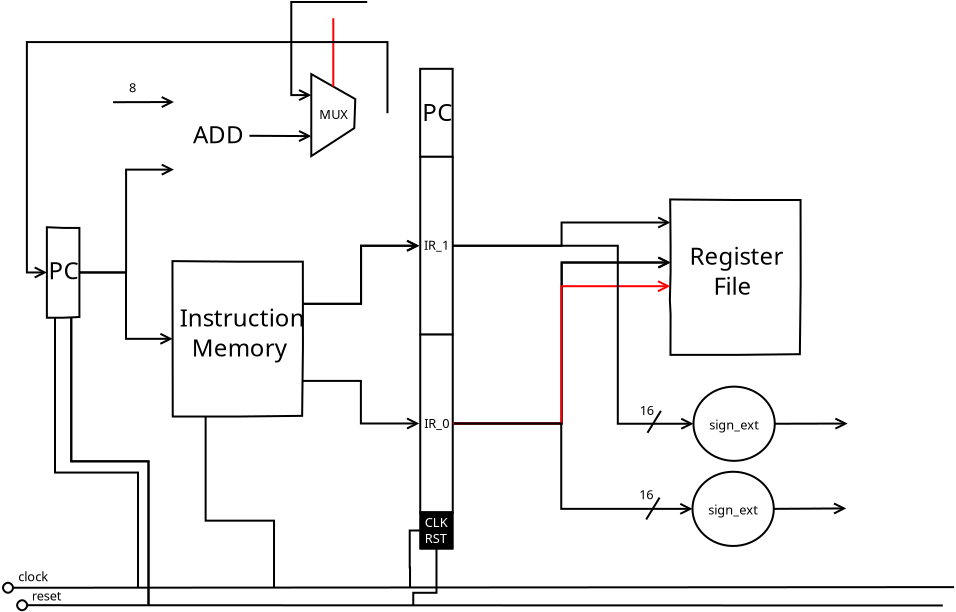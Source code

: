<?xml version="1.0" encoding="UTF-8"?>
<dia:diagram xmlns:dia="http://www.lysator.liu.se/~alla/dia/">
  <dia:layer name="Background" visible="true">
    <dia:object type="Standard - ZigZagLine" version="1" id="O0">
      <dia:attribute name="obj_pos">
        <dia:point val="4.216,9.476"/>
      </dia:attribute>
      <dia:attribute name="obj_bb">
        <dia:rectangle val="4.166,9.426;8.926,13.294"/>
      </dia:attribute>
      <dia:attribute name="orth_points">
        <dia:point val="4.216,9.476"/>
        <dia:point val="6.546,9.476"/>
        <dia:point val="6.546,12.794"/>
        <dia:point val="8.876,12.794"/>
      </dia:attribute>
      <dia:attribute name="orth_orient">
        <dia:enum val="0"/>
        <dia:enum val="1"/>
        <dia:enum val="0"/>
      </dia:attribute>
      <dia:attribute name="autorouting">
        <dia:boolean val="true"/>
      </dia:attribute>
      <dia:attribute name="end_arrow">
        <dia:enum val="1"/>
      </dia:attribute>
      <dia:attribute name="end_arrow_length">
        <dia:real val="0.5"/>
      </dia:attribute>
      <dia:attribute name="end_arrow_width">
        <dia:real val="0.5"/>
      </dia:attribute>
      <dia:connections>
        <dia:connection handle="0" to="O17" connection="5"/>
        <dia:connection handle="1" to="O34" connection="13"/>
      </dia:connections>
    </dia:object>
    <dia:object type="Standard - Line" version="0" id="O1">
      <dia:attribute name="obj_pos">
        <dia:point val="0.346,25.241"/>
      </dia:attribute>
      <dia:attribute name="obj_bb">
        <dia:rectangle val="0.296,24.741;48.0,25.741"/>
      </dia:attribute>
      <dia:attribute name="conn_endpoints">
        <dia:point val="0.346,25.241"/>
        <dia:point val="47.95,25.209"/>
      </dia:attribute>
      <dia:attribute name="numcp">
        <dia:int val="6"/>
      </dia:attribute>
      <dia:attribute name="start_arrow">
        <dia:enum val="9"/>
      </dia:attribute>
      <dia:attribute name="start_arrow_length">
        <dia:real val="0.5"/>
      </dia:attribute>
      <dia:attribute name="start_arrow_width">
        <dia:real val="0.5"/>
      </dia:attribute>
    </dia:object>
    <dia:object type="Standard - Line" version="0" id="O2">
      <dia:attribute name="obj_pos">
        <dia:point val="1.052,26.114"/>
      </dia:attribute>
      <dia:attribute name="obj_bb">
        <dia:rectangle val="1.002,25.614;47.435,26.614"/>
      </dia:attribute>
      <dia:attribute name="conn_endpoints">
        <dia:point val="1.052,26.114"/>
        <dia:point val="47.385,26.128"/>
      </dia:attribute>
      <dia:attribute name="numcp">
        <dia:int val="6"/>
      </dia:attribute>
      <dia:attribute name="start_arrow">
        <dia:enum val="9"/>
      </dia:attribute>
      <dia:attribute name="start_arrow_length">
        <dia:real val="0.5"/>
      </dia:attribute>
      <dia:attribute name="start_arrow_width">
        <dia:real val="0.5"/>
      </dia:attribute>
    </dia:object>
    <dia:object type="Standard - Text" version="1" id="O3">
      <dia:attribute name="obj_pos">
        <dia:point val="1.153,24.911"/>
      </dia:attribute>
      <dia:attribute name="obj_bb">
        <dia:rectangle val="1.153,24.369;2.65,25.309"/>
      </dia:attribute>
      <dia:attribute name="text">
        <dia:composite type="text">
          <dia:attribute name="string">
            <dia:string>#clock#</dia:string>
          </dia:attribute>
          <dia:attribute name="font">
            <dia:font family="sans" style="0" name="Helvetica"/>
          </dia:attribute>
          <dia:attribute name="height">
            <dia:real val="0.8"/>
          </dia:attribute>
          <dia:attribute name="pos">
            <dia:point val="1.153,24.911"/>
          </dia:attribute>
          <dia:attribute name="color">
            <dia:color val="#000000"/>
          </dia:attribute>
          <dia:attribute name="alignment">
            <dia:enum val="0"/>
          </dia:attribute>
        </dia:composite>
      </dia:attribute>
      <dia:attribute name="valign">
        <dia:enum val="3"/>
      </dia:attribute>
    </dia:object>
    <dia:object type="Standard - Text" version="1" id="O4">
      <dia:attribute name="obj_pos">
        <dia:point val="1.839,25.878"/>
      </dia:attribute>
      <dia:attribute name="obj_bb">
        <dia:rectangle val="1.839,25.336;3.311,26.276"/>
      </dia:attribute>
      <dia:attribute name="text">
        <dia:composite type="text">
          <dia:attribute name="string">
            <dia:string>#reset#</dia:string>
          </dia:attribute>
          <dia:attribute name="font">
            <dia:font family="sans" style="0" name="Helvetica"/>
          </dia:attribute>
          <dia:attribute name="height">
            <dia:real val="0.8"/>
          </dia:attribute>
          <dia:attribute name="pos">
            <dia:point val="1.839,25.878"/>
          </dia:attribute>
          <dia:attribute name="color">
            <dia:color val="#000000"/>
          </dia:attribute>
          <dia:attribute name="alignment">
            <dia:enum val="0"/>
          </dia:attribute>
        </dia:composite>
      </dia:attribute>
      <dia:attribute name="valign">
        <dia:enum val="3"/>
      </dia:attribute>
    </dia:object>
    <dia:object type="Standard - ZigZagLine" version="1" id="O5">
      <dia:attribute name="obj_pos">
        <dia:point val="2.996,11.739"/>
      </dia:attribute>
      <dia:attribute name="obj_bb">
        <dia:rectangle val="2.946,11.689;7.197,25.286"/>
      </dia:attribute>
      <dia:attribute name="orth_points">
        <dia:point val="2.996,11.739"/>
        <dia:point val="2.996,19.481"/>
        <dia:point val="7.147,19.481"/>
        <dia:point val="7.147,25.236"/>
      </dia:attribute>
      <dia:attribute name="orth_orient">
        <dia:enum val="1"/>
        <dia:enum val="0"/>
        <dia:enum val="1"/>
      </dia:attribute>
      <dia:attribute name="autorouting">
        <dia:boolean val="false"/>
      </dia:attribute>
      <dia:connections>
        <dia:connection handle="0" to="O17" connection="9"/>
        <dia:connection handle="1" to="O1" connection="0"/>
      </dia:connections>
    </dia:object>
    <dia:object type="Standard - ZigZagLine" version="1" id="O6">
      <dia:attribute name="obj_pos">
        <dia:point val="10.527,16.68"/>
      </dia:attribute>
      <dia:attribute name="obj_bb">
        <dia:rectangle val="10.477,16.63;13.998,25.282"/>
      </dia:attribute>
      <dia:attribute name="orth_points">
        <dia:point val="10.527,16.68"/>
        <dia:point val="10.527,21.886"/>
        <dia:point val="13.947,21.886"/>
        <dia:point val="13.947,25.232"/>
      </dia:attribute>
      <dia:attribute name="orth_orient">
        <dia:enum val="1"/>
        <dia:enum val="0"/>
        <dia:enum val="1"/>
      </dia:attribute>
      <dia:attribute name="autorouting">
        <dia:boolean val="false"/>
      </dia:attribute>
      <dia:connections>
        <dia:connection handle="0" to="O34" connection="11"/>
        <dia:connection handle="1" to="O1" connection="1"/>
      </dia:connections>
    </dia:object>
    <dia:object type="loris - alu" version="0" id="O7">
      <dia:attribute name="obj_pos">
        <dia:point val="8.89,-0.313"/>
      </dia:attribute>
      <dia:attribute name="obj_bb">
        <dia:rectangle val="8.887,-0.317;12.752,5.587"/>
      </dia:attribute>
      <dia:attribute name="elem_corner">
        <dia:point val="8.89,-0.313"/>
      </dia:attribute>
      <dia:attribute name="elem_width">
        <dia:real val="3.86"/>
      </dia:attribute>
      <dia:attribute name="elem_height">
        <dia:real val="5.895"/>
      </dia:attribute>
      <dia:attribute name="line_width">
        <dia:real val="0.1"/>
      </dia:attribute>
      <dia:attribute name="line_colour">
        <dia:color val="#000000"/>
      </dia:attribute>
      <dia:attribute name="fill_colour">
        <dia:color val="#ffffff"/>
      </dia:attribute>
      <dia:attribute name="show_background">
        <dia:boolean val="true"/>
      </dia:attribute>
      <dia:attribute name="line_style">
        <dia:enum val="0"/>
        <dia:real val="1"/>
      </dia:attribute>
      <dia:attribute name="flip_horizontal">
        <dia:boolean val="false"/>
      </dia:attribute>
      <dia:attribute name="flip_vertical">
        <dia:boolean val="false"/>
      </dia:attribute>
    </dia:object>
    <dia:object type="Standard - ZigZagLine" version="1" id="O8">
      <dia:attribute name="obj_pos">
        <dia:point val="4.216,9.476"/>
      </dia:attribute>
      <dia:attribute name="obj_bb">
        <dia:rectangle val="4.166,3.834;8.993,9.526"/>
      </dia:attribute>
      <dia:attribute name="orth_points">
        <dia:point val="4.216,9.476"/>
        <dia:point val="6.55,9.476"/>
        <dia:point val="6.55,4.334"/>
        <dia:point val="8.943,4.334"/>
      </dia:attribute>
      <dia:attribute name="orth_orient">
        <dia:enum val="0"/>
        <dia:enum val="1"/>
        <dia:enum val="0"/>
      </dia:attribute>
      <dia:attribute name="autorouting">
        <dia:boolean val="false"/>
      </dia:attribute>
      <dia:attribute name="end_arrow">
        <dia:enum val="1"/>
      </dia:attribute>
      <dia:attribute name="end_arrow_length">
        <dia:real val="0.5"/>
      </dia:attribute>
      <dia:attribute name="end_arrow_width">
        <dia:real val="0.5"/>
      </dia:attribute>
      <dia:connections>
        <dia:connection handle="0" to="O17" connection="5"/>
        <dia:connection handle="1" to="O7" connection="8"/>
      </dia:connections>
    </dia:object>
    <dia:object type="Standard - Line" version="0" id="O9">
      <dia:attribute name="obj_pos">
        <dia:point val="5.9,0.963"/>
      </dia:attribute>
      <dia:attribute name="obj_bb">
        <dia:rectangle val="5.85,0.455;8.994,1.455"/>
      </dia:attribute>
      <dia:attribute name="conn_endpoints">
        <dia:point val="5.9,0.963"/>
        <dia:point val="8.943,0.955"/>
      </dia:attribute>
      <dia:attribute name="numcp">
        <dia:int val="1"/>
      </dia:attribute>
      <dia:attribute name="end_arrow">
        <dia:enum val="1"/>
      </dia:attribute>
      <dia:attribute name="end_arrow_length">
        <dia:real val="0.5"/>
      </dia:attribute>
      <dia:attribute name="end_arrow_width">
        <dia:real val="0.5"/>
      </dia:attribute>
      <dia:connections>
        <dia:connection handle="1" to="O7" connection="5"/>
      </dia:connections>
    </dia:object>
    <dia:object type="Standard - Text" version="1" id="O10">
      <dia:attribute name="obj_pos">
        <dia:point val="6.7,0.463"/>
      </dia:attribute>
      <dia:attribute name="obj_bb">
        <dia:rectangle val="6.7,-0.08;7.07,0.86"/>
      </dia:attribute>
      <dia:attribute name="text">
        <dia:composite type="text">
          <dia:attribute name="string">
            <dia:string>#8#</dia:string>
          </dia:attribute>
          <dia:attribute name="font">
            <dia:font family="sans" style="0" name="Helvetica"/>
          </dia:attribute>
          <dia:attribute name="height">
            <dia:real val="0.8"/>
          </dia:attribute>
          <dia:attribute name="pos">
            <dia:point val="6.7,0.463"/>
          </dia:attribute>
          <dia:attribute name="color">
            <dia:color val="#000000"/>
          </dia:attribute>
          <dia:attribute name="alignment">
            <dia:enum val="0"/>
          </dia:attribute>
        </dia:composite>
      </dia:attribute>
      <dia:attribute name="valign">
        <dia:enum val="3"/>
      </dia:attribute>
    </dia:object>
    <dia:object type="Standard - Text" version="1" id="O11">
      <dia:attribute name="obj_pos">
        <dia:point val="9.9,3.013"/>
      </dia:attribute>
      <dia:attribute name="obj_bb">
        <dia:rectangle val="9.9,1.995;12.335,3.755"/>
      </dia:attribute>
      <dia:attribute name="text">
        <dia:composite type="text">
          <dia:attribute name="string">
            <dia:string>#ADD#</dia:string>
          </dia:attribute>
          <dia:attribute name="font">
            <dia:font family="sans" style="0" name="Helvetica"/>
          </dia:attribute>
          <dia:attribute name="height">
            <dia:real val="1.5"/>
          </dia:attribute>
          <dia:attribute name="pos">
            <dia:point val="9.9,3.013"/>
          </dia:attribute>
          <dia:attribute name="color">
            <dia:color val="#000000"/>
          </dia:attribute>
          <dia:attribute name="alignment">
            <dia:enum val="0"/>
          </dia:attribute>
        </dia:composite>
      </dia:attribute>
      <dia:attribute name="valign">
        <dia:enum val="3"/>
      </dia:attribute>
    </dia:object>
    <dia:group>
      <dia:object type="Standard - Polygon" version="0" id="O12">
        <dia:attribute name="obj_pos">
          <dia:point val="15.81,-0.442"/>
        </dia:attribute>
        <dia:attribute name="obj_bb">
          <dia:rectangle val="15.76,-0.528;18.061,3.75"/>
        </dia:attribute>
        <dia:attribute name="poly_points">
          <dia:point val="15.81,-0.442"/>
          <dia:point val="18.01,0.808"/>
          <dia:point val="17.96,2.258"/>
          <dia:point val="15.81,3.658"/>
          <dia:point val="15.81,1.658"/>
        </dia:attribute>
        <dia:attribute name="show_background">
          <dia:boolean val="true"/>
        </dia:attribute>
      </dia:object>
      <dia:object type="Standard - Text" version="1" id="O13">
        <dia:attribute name="obj_pos">
          <dia:point val="16.21,1.808"/>
        </dia:attribute>
        <dia:attribute name="obj_bb">
          <dia:rectangle val="16.21,1.266;17.538,2.206"/>
        </dia:attribute>
        <dia:attribute name="text">
          <dia:composite type="text">
            <dia:attribute name="string">
              <dia:string>#MUX#</dia:string>
            </dia:attribute>
            <dia:attribute name="font">
              <dia:font family="sans" style="0" name="Helvetica"/>
            </dia:attribute>
            <dia:attribute name="height">
              <dia:real val="0.8"/>
            </dia:attribute>
            <dia:attribute name="pos">
              <dia:point val="16.21,1.808"/>
            </dia:attribute>
            <dia:attribute name="color">
              <dia:color val="#000000"/>
            </dia:attribute>
            <dia:attribute name="alignment">
              <dia:enum val="0"/>
            </dia:attribute>
          </dia:composite>
        </dia:attribute>
        <dia:attribute name="valign">
          <dia:enum val="3"/>
        </dia:attribute>
      </dia:object>
    </dia:group>
    <dia:object type="Standard - Line" version="0" id="O14">
      <dia:attribute name="obj_pos">
        <dia:point val="12.717,2.642"/>
      </dia:attribute>
      <dia:attribute name="obj_bb">
        <dia:rectangle val="12.667,2.158;15.863,3.159"/>
      </dia:attribute>
      <dia:attribute name="conn_endpoints">
        <dia:point val="12.717,2.642"/>
        <dia:point val="15.81,2.658"/>
      </dia:attribute>
      <dia:attribute name="numcp">
        <dia:int val="1"/>
      </dia:attribute>
      <dia:attribute name="end_arrow">
        <dia:enum val="1"/>
      </dia:attribute>
      <dia:attribute name="end_arrow_length">
        <dia:real val="0.5"/>
      </dia:attribute>
      <dia:attribute name="end_arrow_width">
        <dia:real val="0.5"/>
      </dia:attribute>
      <dia:connections>
        <dia:connection handle="0" to="O7" connection="2"/>
        <dia:connection handle="1" to="O12" connection="7"/>
      </dia:connections>
    </dia:object>
    <dia:object type="Standard - ZigZagLine" version="1" id="O15">
      <dia:attribute name="obj_pos">
        <dia:point val="18.606,-4.047"/>
      </dia:attribute>
      <dia:attribute name="obj_bb">
        <dia:rectangle val="14.76,-4.097;18.656,1.108"/>
      </dia:attribute>
      <dia:attribute name="orth_points">
        <dia:point val="18.606,-4.047"/>
        <dia:point val="14.81,-4.047"/>
        <dia:point val="14.81,0.608"/>
        <dia:point val="15.81,0.608"/>
      </dia:attribute>
      <dia:attribute name="orth_orient">
        <dia:enum val="0"/>
        <dia:enum val="1"/>
        <dia:enum val="0"/>
      </dia:attribute>
      <dia:attribute name="autorouting">
        <dia:boolean val="true"/>
      </dia:attribute>
      <dia:attribute name="end_arrow">
        <dia:enum val="1"/>
      </dia:attribute>
      <dia:attribute name="end_arrow_length">
        <dia:real val="0.5"/>
      </dia:attribute>
      <dia:attribute name="end_arrow_width">
        <dia:real val="0.5"/>
      </dia:attribute>
      <dia:connections>
        <dia:connection handle="1" to="O12" connection="9"/>
      </dia:connections>
    </dia:object>
    <dia:object type="Standard - ZigZagLine" version="1" id="O16">
      <dia:attribute name="obj_pos">
        <dia:point val="16.91,0.183"/>
      </dia:attribute>
      <dia:attribute name="obj_bb">
        <dia:rectangle val="16.86,-3.286;16.961,0.233"/>
      </dia:attribute>
      <dia:attribute name="orth_points">
        <dia:point val="16.91,0.183"/>
        <dia:point val="16.91,-1.433"/>
        <dia:point val="16.911,-1.433"/>
        <dia:point val="16.911,-3.236"/>
      </dia:attribute>
      <dia:attribute name="orth_orient">
        <dia:enum val="1"/>
        <dia:enum val="0"/>
        <dia:enum val="1"/>
      </dia:attribute>
      <dia:attribute name="autorouting">
        <dia:boolean val="false"/>
      </dia:attribute>
      <dia:attribute name="line_color">
        <dia:color val="#ff0000"/>
      </dia:attribute>
      <dia:connections>
        <dia:connection handle="0" to="O12" connection="1"/>
      </dia:connections>
    </dia:object>
    <dia:group>
      <dia:object type="Standard - Polygon" version="0" id="O17">
        <dia:attribute name="obj_pos">
          <dia:point val="2.59,7.214"/>
        </dia:attribute>
        <dia:attribute name="obj_bb">
          <dia:rectangle val="2.54,7.161;4.266,11.789"/>
        </dia:attribute>
        <dia:attribute name="poly_points">
          <dia:point val="2.59,7.214"/>
          <dia:point val="3.438,7.249"/>
          <dia:point val="4.216,7.249"/>
          <dia:point val="4.216,11.704"/>
          <dia:point val="3.403,11.739"/>
          <dia:point val="2.59,11.739"/>
        </dia:attribute>
        <dia:attribute name="show_background">
          <dia:boolean val="true"/>
        </dia:attribute>
      </dia:object>
      <dia:object type="Standard - Text" version="1" id="O18">
        <dia:attribute name="obj_pos">
          <dia:point val="2.667,9.811"/>
        </dia:attribute>
        <dia:attribute name="obj_bb">
          <dia:rectangle val="2.667,8.794;4.092,10.554"/>
        </dia:attribute>
        <dia:attribute name="text">
          <dia:composite type="text">
            <dia:attribute name="string">
              <dia:string>#PC#</dia:string>
            </dia:attribute>
            <dia:attribute name="font">
              <dia:font family="sans" style="0" name="Helvetica"/>
            </dia:attribute>
            <dia:attribute name="height">
              <dia:real val="1.5"/>
            </dia:attribute>
            <dia:attribute name="pos">
              <dia:point val="2.667,9.811"/>
            </dia:attribute>
            <dia:attribute name="color">
              <dia:color val="#000000"/>
            </dia:attribute>
            <dia:attribute name="alignment">
              <dia:enum val="0"/>
            </dia:attribute>
          </dia:composite>
        </dia:attribute>
        <dia:attribute name="valign">
          <dia:enum val="3"/>
        </dia:attribute>
      </dia:object>
    </dia:group>
    <dia:object type="Standard - ZigZagLine" version="1" id="O19">
      <dia:attribute name="obj_pos">
        <dia:point val="3.809,11.721"/>
      </dia:attribute>
      <dia:attribute name="obj_bb">
        <dia:rectangle val="3.759,11.671;7.721,26.166"/>
      </dia:attribute>
      <dia:attribute name="orth_points">
        <dia:point val="3.809,11.721"/>
        <dia:point val="3.809,18.919"/>
        <dia:point val="7.671,18.919"/>
        <dia:point val="7.671,26.116"/>
      </dia:attribute>
      <dia:attribute name="orth_orient">
        <dia:enum val="1"/>
        <dia:enum val="0"/>
        <dia:enum val="1"/>
      </dia:attribute>
      <dia:attribute name="autorouting">
        <dia:boolean val="true"/>
      </dia:attribute>
      <dia:connections>
        <dia:connection handle="0" to="O17" connection="7"/>
        <dia:connection handle="1" to="O2" connection="0"/>
      </dia:connections>
    </dia:object>
    <dia:object type="Standard - ZigZagLine" version="1" id="O20">
      <dia:attribute name="obj_pos">
        <dia:point val="14.29,26.118"/>
      </dia:attribute>
      <dia:attribute name="obj_bb">
        <dia:rectangle val="12.121,16.63;14.34,26.168"/>
      </dia:attribute>
      <dia:attribute name="orth_points">
        <dia:point val="14.29,26.118"/>
        <dia:point val="14.29,21.399"/>
        <dia:point val="12.171,21.399"/>
        <dia:point val="12.171,16.68"/>
      </dia:attribute>
      <dia:attribute name="orth_orient">
        <dia:enum val="1"/>
        <dia:enum val="0"/>
        <dia:enum val="1"/>
      </dia:attribute>
      <dia:attribute name="autorouting">
        <dia:boolean val="true"/>
      </dia:attribute>
      <dia:connections>
        <dia:connection handle="0" to="O2" connection="1"/>
        <dia:connection handle="1" to="O34" connection="10"/>
      </dia:connections>
    </dia:object>
    <dia:object type="Standard - Text" version="1" id="O21">
      <dia:attribute name="obj_pos">
        <dia:point val="22.065,1.494"/>
      </dia:attribute>
      <dia:attribute name="obj_bb">
        <dia:rectangle val="22.065,1.094;22.065,2.294"/>
      </dia:attribute>
      <dia:attribute name="text">
        <dia:composite type="text">
          <dia:attribute name="string">
            <dia:string>##</dia:string>
          </dia:attribute>
          <dia:attribute name="font">
            <dia:font family="sans" style="0" name="Helvetica"/>
          </dia:attribute>
          <dia:attribute name="height">
            <dia:real val="0.8"/>
          </dia:attribute>
          <dia:attribute name="pos">
            <dia:point val="22.065,1.494"/>
          </dia:attribute>
          <dia:attribute name="color">
            <dia:color val="#000000"/>
          </dia:attribute>
          <dia:attribute name="alignment">
            <dia:enum val="0"/>
          </dia:attribute>
        </dia:composite>
      </dia:attribute>
      <dia:attribute name="valign">
        <dia:enum val="3"/>
      </dia:attribute>
      <dia:connections>
        <dia:connection handle="0" to="O23" connection="8"/>
      </dia:connections>
    </dia:object>
    <dia:object type="Standard - Line" version="0" id="O22">
      <dia:attribute name="obj_pos">
        <dia:point val="17.985,1.533"/>
      </dia:attribute>
      <dia:attribute name="obj_bb">
        <dia:rectangle val="17.935,0.993;21.309,1.995"/>
      </dia:attribute>
      <dia:attribute name="conn_endpoints">
        <dia:point val="17.985,1.533"/>
        <dia:point val="21.253,1.494"/>
      </dia:attribute>
      <dia:attribute name="numcp">
        <dia:int val="1"/>
      </dia:attribute>
      <dia:attribute name="end_arrow">
        <dia:enum val="1"/>
      </dia:attribute>
      <dia:attribute name="end_arrow_length">
        <dia:real val="0.5"/>
      </dia:attribute>
      <dia:attribute name="end_arrow_width">
        <dia:real val="0.5"/>
      </dia:attribute>
      <dia:connections>
        <dia:connection handle="0" to="O12" connection="3"/>
        <dia:connection handle="1" to="O23" connection="3"/>
      </dia:connections>
    </dia:object>
    <dia:group>
      <dia:object type="Standard - Box" version="0" id="O23">
        <dia:attribute name="obj_pos">
          <dia:point val="21.253,-0.706"/>
        </dia:attribute>
        <dia:attribute name="obj_bb">
          <dia:rectangle val="21.203,-0.756;22.928,3.744"/>
        </dia:attribute>
        <dia:attribute name="elem_corner">
          <dia:point val="21.253,-0.706"/>
        </dia:attribute>
        <dia:attribute name="elem_width">
          <dia:real val="1.625"/>
        </dia:attribute>
        <dia:attribute name="elem_height">
          <dia:real val="4.4"/>
        </dia:attribute>
        <dia:attribute name="show_background">
          <dia:boolean val="true"/>
        </dia:attribute>
      </dia:object>
      <dia:object type="Standard - Text" version="1" id="O24">
        <dia:attribute name="obj_pos">
          <dia:point val="21.358,1.904"/>
        </dia:attribute>
        <dia:attribute name="obj_bb">
          <dia:rectangle val="21.358,0.887;22.783,2.647"/>
        </dia:attribute>
        <dia:attribute name="text">
          <dia:composite type="text">
            <dia:attribute name="string">
              <dia:string>#PC#</dia:string>
            </dia:attribute>
            <dia:attribute name="font">
              <dia:font family="sans" style="0" name="Helvetica"/>
            </dia:attribute>
            <dia:attribute name="height">
              <dia:real val="1.5"/>
            </dia:attribute>
            <dia:attribute name="pos">
              <dia:point val="21.358,1.904"/>
            </dia:attribute>
            <dia:attribute name="color">
              <dia:color val="#000000"/>
            </dia:attribute>
            <dia:attribute name="alignment">
              <dia:enum val="0"/>
            </dia:attribute>
          </dia:composite>
        </dia:attribute>
        <dia:attribute name="valign">
          <dia:enum val="3"/>
        </dia:attribute>
      </dia:object>
    </dia:group>
    <dia:object type="Standard - Text" version="1" id="O25">
      <dia:attribute name="obj_pos">
        <dia:point val="21.363,6.303"/>
      </dia:attribute>
      <dia:attribute name="obj_bb">
        <dia:rectangle val="21.363,5.553;21.363,7.803"/>
      </dia:attribute>
      <dia:attribute name="text">
        <dia:composite type="text">
          <dia:attribute name="string">
            <dia:string>##</dia:string>
          </dia:attribute>
          <dia:attribute name="font">
            <dia:font family="sans" style="0" name="Helvetica"/>
          </dia:attribute>
          <dia:attribute name="height">
            <dia:real val="1.5"/>
          </dia:attribute>
          <dia:attribute name="pos">
            <dia:point val="21.363,6.303"/>
          </dia:attribute>
          <dia:attribute name="color">
            <dia:color val="#000000"/>
          </dia:attribute>
          <dia:attribute name="alignment">
            <dia:enum val="0"/>
          </dia:attribute>
        </dia:composite>
      </dia:attribute>
      <dia:attribute name="valign">
        <dia:enum val="3"/>
      </dia:attribute>
    </dia:object>
    <dia:object type="Standard - Box" version="0" id="O26">
      <dia:attribute name="obj_pos">
        <dia:point val="21.258,3.693"/>
      </dia:attribute>
      <dia:attribute name="obj_bb">
        <dia:rectangle val="21.208,3.643;22.933,12.638"/>
      </dia:attribute>
      <dia:attribute name="elem_corner">
        <dia:point val="21.258,3.693"/>
      </dia:attribute>
      <dia:attribute name="elem_width">
        <dia:real val="1.625"/>
      </dia:attribute>
      <dia:attribute name="elem_height">
        <dia:real val="8.895"/>
      </dia:attribute>
      <dia:attribute name="show_background">
        <dia:boolean val="true"/>
      </dia:attribute>
      <dia:attribute name="corner_radius">
        <dia:real val="1.175e-38"/>
      </dia:attribute>
    </dia:object>
    <dia:object type="Standard - Text" version="1" id="O27">
      <dia:attribute name="obj_pos">
        <dia:point val="21.445,8.34"/>
      </dia:attribute>
      <dia:attribute name="obj_bb">
        <dia:rectangle val="21.445,7.781;22.702,8.772"/>
      </dia:attribute>
      <dia:attribute name="text">
        <dia:composite type="text">
          <dia:attribute name="string">
            <dia:string>#IR_1#</dia:string>
          </dia:attribute>
          <dia:attribute name="font">
            <dia:font family="sans" style="0" name="Helvetica"/>
          </dia:attribute>
          <dia:attribute name="height">
            <dia:real val="0.8"/>
          </dia:attribute>
          <dia:attribute name="pos">
            <dia:point val="21.445,8.34"/>
          </dia:attribute>
          <dia:attribute name="color">
            <dia:color val="#000000"/>
          </dia:attribute>
          <dia:attribute name="alignment">
            <dia:enum val="0"/>
          </dia:attribute>
        </dia:composite>
      </dia:attribute>
      <dia:attribute name="valign">
        <dia:enum val="3"/>
      </dia:attribute>
    </dia:object>
    <dia:object type="Standard - Box" version="0" id="O28">
      <dia:attribute name="obj_pos">
        <dia:point val="21.258,12.58"/>
      </dia:attribute>
      <dia:attribute name="obj_bb">
        <dia:rectangle val="21.208,12.53;22.933,21.525"/>
      </dia:attribute>
      <dia:attribute name="elem_corner">
        <dia:point val="21.258,12.58"/>
      </dia:attribute>
      <dia:attribute name="elem_width">
        <dia:real val="1.625"/>
      </dia:attribute>
      <dia:attribute name="elem_height">
        <dia:real val="8.895"/>
      </dia:attribute>
      <dia:attribute name="show_background">
        <dia:boolean val="true"/>
      </dia:attribute>
    </dia:object>
    <dia:object type="Standard - Text" version="1" id="O29">
      <dia:attribute name="obj_pos">
        <dia:point val="21.458,17.248"/>
      </dia:attribute>
      <dia:attribute name="obj_bb">
        <dia:rectangle val="21.458,16.688;22.715,17.679"/>
      </dia:attribute>
      <dia:attribute name="text">
        <dia:composite type="text">
          <dia:attribute name="string">
            <dia:string>#IR_0#</dia:string>
          </dia:attribute>
          <dia:attribute name="font">
            <dia:font family="sans" style="0" name="Helvetica"/>
          </dia:attribute>
          <dia:attribute name="height">
            <dia:real val="0.8"/>
          </dia:attribute>
          <dia:attribute name="pos">
            <dia:point val="21.458,17.248"/>
          </dia:attribute>
          <dia:attribute name="color">
            <dia:color val="#000000"/>
          </dia:attribute>
          <dia:attribute name="alignment">
            <dia:enum val="0"/>
          </dia:attribute>
        </dia:composite>
      </dia:attribute>
      <dia:attribute name="valign">
        <dia:enum val="3"/>
      </dia:attribute>
    </dia:object>
    <dia:object type="Standard - Box" version="0" id="O30">
      <dia:attribute name="obj_pos">
        <dia:point val="21.257,21.467"/>
      </dia:attribute>
      <dia:attribute name="obj_bb">
        <dia:rectangle val="21.207,21.417;22.932,23.34"/>
      </dia:attribute>
      <dia:attribute name="elem_corner">
        <dia:point val="21.257,21.467"/>
      </dia:attribute>
      <dia:attribute name="elem_width">
        <dia:real val="1.625"/>
      </dia:attribute>
      <dia:attribute name="elem_height">
        <dia:real val="1.824"/>
      </dia:attribute>
      <dia:attribute name="inner_color">
        <dia:color val="#000000"/>
      </dia:attribute>
      <dia:attribute name="show_background">
        <dia:boolean val="true"/>
      </dia:attribute>
      <dia:attribute name="corner_radius">
        <dia:real val="1.175e-38"/>
      </dia:attribute>
    </dia:object>
    <dia:object type="Standard - Text" version="1" id="O31">
      <dia:attribute name="obj_pos">
        <dia:point val="21.482,22.209"/>
      </dia:attribute>
      <dia:attribute name="obj_bb">
        <dia:rectangle val="21.482,21.667;22.612,23.407"/>
      </dia:attribute>
      <dia:attribute name="text">
        <dia:composite type="text">
          <dia:attribute name="string">
            <dia:string>#CLK
RST#</dia:string>
          </dia:attribute>
          <dia:attribute name="font">
            <dia:font family="sans" style="0" name="Helvetica"/>
          </dia:attribute>
          <dia:attribute name="height">
            <dia:real val="0.8"/>
          </dia:attribute>
          <dia:attribute name="pos">
            <dia:point val="21.482,22.209"/>
          </dia:attribute>
          <dia:attribute name="color">
            <dia:color val="#ffffff"/>
          </dia:attribute>
          <dia:attribute name="alignment">
            <dia:enum val="0"/>
          </dia:attribute>
        </dia:composite>
      </dia:attribute>
      <dia:attribute name="valign">
        <dia:enum val="3"/>
      </dia:attribute>
    </dia:object>
    <dia:object type="Standard - ZigZagLine" version="1" id="O32">
      <dia:attribute name="obj_pos">
        <dia:point val="20.748,25.227"/>
      </dia:attribute>
      <dia:attribute name="obj_bb">
        <dia:rectangle val="20.681,22.328;21.307,25.277"/>
      </dia:attribute>
      <dia:attribute name="orth_points">
        <dia:point val="20.748,25.227"/>
        <dia:point val="20.748,24.227"/>
        <dia:point val="20.732,24.227"/>
        <dia:point val="20.732,22.378"/>
        <dia:point val="21.257,22.378"/>
      </dia:attribute>
      <dia:attribute name="orth_orient">
        <dia:enum val="1"/>
        <dia:enum val="0"/>
        <dia:enum val="1"/>
        <dia:enum val="0"/>
      </dia:attribute>
      <dia:attribute name="autorouting">
        <dia:boolean val="false"/>
      </dia:attribute>
      <dia:connections>
        <dia:connection handle="0" to="O1" connection="2"/>
        <dia:connection handle="1" to="O30" connection="3"/>
      </dia:connections>
    </dia:object>
    <dia:object type="Standard - ZigZagLine" version="1" id="O33">
      <dia:attribute name="obj_pos">
        <dia:point val="20.909,26.12"/>
      </dia:attribute>
      <dia:attribute name="obj_bb">
        <dia:rectangle val="20.859,23.24;22.12,26.17"/>
      </dia:attribute>
      <dia:attribute name="orth_points">
        <dia:point val="20.909,26.12"/>
        <dia:point val="20.909,25.492"/>
        <dia:point val="22.07,25.492"/>
        <dia:point val="22.07,23.29"/>
      </dia:attribute>
      <dia:attribute name="orth_orient">
        <dia:enum val="1"/>
        <dia:enum val="0"/>
        <dia:enum val="1"/>
      </dia:attribute>
      <dia:attribute name="autorouting">
        <dia:boolean val="false"/>
      </dia:attribute>
      <dia:connections>
        <dia:connection handle="0" to="O2" connection="2"/>
        <dia:connection handle="1" to="O30" connection="6"/>
      </dia:connections>
    </dia:object>
    <dia:group>
      <dia:object type="Standard - Polygon" version="0" id="O34">
        <dia:attribute name="obj_pos">
          <dia:point val="8.869,8.908"/>
        </dia:attribute>
        <dia:attribute name="obj_bb">
          <dia:rectangle val="8.819,8.857;15.443,16.73"/>
        </dia:attribute>
        <dia:attribute name="poly_points">
          <dia:point val="8.869,8.908"/>
          <dia:point val="12.171,8.937"/>
          <dia:point val="15.388,8.937"/>
          <dia:point val="15.393,13.151"/>
          <dia:point val="15.353,16.645"/>
          <dia:point val="12.171,16.68"/>
          <dia:point val="8.883,16.68"/>
        </dia:attribute>
        <dia:attribute name="show_background">
          <dia:boolean val="true"/>
        </dia:attribute>
      </dia:object>
      <dia:object type="Standard - Text" version="1" id="O35">
        <dia:attribute name="obj_pos">
          <dia:point val="9.23,12.178"/>
        </dia:attribute>
        <dia:attribute name="obj_bb">
          <dia:rectangle val="9.23,11.16;15.095,14.42"/>
        </dia:attribute>
        <dia:attribute name="text">
          <dia:composite type="text">
            <dia:attribute name="string">
              <dia:string>#Instruction
  Memory#</dia:string>
            </dia:attribute>
            <dia:attribute name="font">
              <dia:font family="sans" style="0" name="Helvetica"/>
            </dia:attribute>
            <dia:attribute name="height">
              <dia:real val="1.5"/>
            </dia:attribute>
            <dia:attribute name="pos">
              <dia:point val="9.23,12.178"/>
            </dia:attribute>
            <dia:attribute name="color">
              <dia:color val="#000000"/>
            </dia:attribute>
            <dia:attribute name="alignment">
              <dia:enum val="0"/>
            </dia:attribute>
          </dia:composite>
        </dia:attribute>
        <dia:attribute name="valign">
          <dia:enum val="3"/>
        </dia:attribute>
      </dia:object>
    </dia:group>
    <dia:object type="Standard - ZigZagLine" version="1" id="O36">
      <dia:attribute name="obj_pos">
        <dia:point val="15.39,11.044"/>
      </dia:attribute>
      <dia:attribute name="obj_bb">
        <dia:rectangle val="15.341,7.64;21.257,11.094"/>
      </dia:attribute>
      <dia:attribute name="orth_points">
        <dia:point val="15.39,11.044"/>
        <dia:point val="18.299,11.044"/>
        <dia:point val="18.299,8.14"/>
        <dia:point val="21.207,8.14"/>
      </dia:attribute>
      <dia:attribute name="orth_orient">
        <dia:enum val="0"/>
        <dia:enum val="1"/>
        <dia:enum val="0"/>
      </dia:attribute>
      <dia:attribute name="autorouting">
        <dia:boolean val="true"/>
      </dia:attribute>
      <dia:attribute name="end_arrow">
        <dia:enum val="1"/>
      </dia:attribute>
      <dia:attribute name="end_arrow_length">
        <dia:real val="0.5"/>
      </dia:attribute>
      <dia:attribute name="end_arrow_width">
        <dia:real val="0.5"/>
      </dia:attribute>
      <dia:connections>
        <dia:connection handle="0" to="O34" connection="5"/>
        <dia:connection handle="1" to="O26" connection="8"/>
      </dia:connections>
    </dia:object>
    <dia:object type="Standard - ZigZagLine" version="1" id="O37">
      <dia:attribute name="obj_pos">
        <dia:point val="15.373,14.898"/>
      </dia:attribute>
      <dia:attribute name="obj_bb">
        <dia:rectangle val="15.323,14.848;21.257,17.528"/>
      </dia:attribute>
      <dia:attribute name="orth_points">
        <dia:point val="15.373,14.898"/>
        <dia:point val="18.29,14.898"/>
        <dia:point val="18.29,17.028"/>
        <dia:point val="21.207,17.028"/>
      </dia:attribute>
      <dia:attribute name="orth_orient">
        <dia:enum val="0"/>
        <dia:enum val="1"/>
        <dia:enum val="0"/>
      </dia:attribute>
      <dia:attribute name="autorouting">
        <dia:boolean val="true"/>
      </dia:attribute>
      <dia:attribute name="end_arrow">
        <dia:enum val="1"/>
      </dia:attribute>
      <dia:attribute name="end_arrow_length">
        <dia:real val="0.5"/>
      </dia:attribute>
      <dia:attribute name="end_arrow_width">
        <dia:real val="0.5"/>
      </dia:attribute>
      <dia:connections>
        <dia:connection handle="0" to="O34" connection="7"/>
        <dia:connection handle="1" to="O28" connection="8"/>
      </dia:connections>
    </dia:object>
    <dia:object type="Standard - ZigZagLine" version="1" id="O38">
      <dia:attribute name="obj_pos">
        <dia:point val="22.883,8.14"/>
      </dia:attribute>
      <dia:attribute name="obj_bb">
        <dia:rectangle val="22.833,6.478;33.815,8.19"/>
      </dia:attribute>
      <dia:attribute name="orth_points">
        <dia:point val="22.883,8.14"/>
        <dia:point val="28.324,8.14"/>
        <dia:point val="28.324,6.978"/>
        <dia:point val="33.765,6.978"/>
      </dia:attribute>
      <dia:attribute name="orth_orient">
        <dia:enum val="0"/>
        <dia:enum val="1"/>
        <dia:enum val="0"/>
      </dia:attribute>
      <dia:attribute name="autorouting">
        <dia:boolean val="true"/>
      </dia:attribute>
      <dia:attribute name="end_arrow">
        <dia:enum val="1"/>
      </dia:attribute>
      <dia:attribute name="end_arrow_length">
        <dia:real val="0.5"/>
      </dia:attribute>
      <dia:attribute name="end_arrow_width">
        <dia:real val="0.5"/>
      </dia:attribute>
      <dia:connections>
        <dia:connection handle="0" to="O26" connection="4"/>
        <dia:connection handle="1" to="O40" connection="23"/>
      </dia:connections>
    </dia:object>
    <dia:object type="Standard - ZigZagLine" version="1" id="O39">
      <dia:attribute name="obj_pos">
        <dia:point val="22.883,8.14"/>
      </dia:attribute>
      <dia:attribute name="obj_bb">
        <dia:rectangle val="22.833,7.631;33.825,8.631"/>
      </dia:attribute>
      <dia:attribute name="orth_points">
        <dia:point val="22.883,8.14"/>
        <dia:point val="28.329,8.14"/>
        <dia:point val="28.329,8.131"/>
        <dia:point val="33.775,8.131"/>
      </dia:attribute>
      <dia:attribute name="orth_orient">
        <dia:enum val="0"/>
        <dia:enum val="1"/>
        <dia:enum val="0"/>
      </dia:attribute>
      <dia:attribute name="autorouting">
        <dia:boolean val="true"/>
      </dia:attribute>
      <dia:attribute name="end_arrow">
        <dia:enum val="1"/>
      </dia:attribute>
      <dia:attribute name="end_arrow_length">
        <dia:real val="0.5"/>
      </dia:attribute>
      <dia:attribute name="end_arrow_width">
        <dia:real val="0.5"/>
      </dia:attribute>
      <dia:connections>
        <dia:connection handle="0" to="O26" connection="4"/>
        <dia:connection handle="1" to="O40" connection="22"/>
      </dia:connections>
    </dia:object>
    <dia:group>
      <dia:object type="Standard - Polygon" version="0" id="O40">
        <dia:attribute name="obj_pos">
          <dia:point val="33.755,5.825"/>
        </dia:attribute>
        <dia:attribute name="obj_bb">
          <dia:rectangle val="33.69,5.775;40.329,13.647"/>
        </dia:attribute>
        <dia:attribute name="poly_points">
          <dia:point val="33.755,5.825"/>
          <dia:point val="37.057,5.854"/>
          <dia:point val="40.274,5.854"/>
          <dia:point val="40.279,10.068"/>
          <dia:point val="40.239,13.562"/>
          <dia:point val="37.057,13.597"/>
          <dia:point val="33.769,13.597"/>
          <dia:point val="33.775,11.56"/>
          <dia:point val="33.74,10.853"/>
          <dia:point val="33.775,9.474"/>
          <dia:point val="33.775,8.979"/>
          <dia:point val="33.775,8.131"/>
        </dia:attribute>
        <dia:attribute name="show_background">
          <dia:boolean val="true"/>
        </dia:attribute>
      </dia:object>
      <dia:object type="Standard - Text" version="1" id="O41">
        <dia:attribute name="obj_pos">
          <dia:point val="34.116,9.095"/>
        </dia:attribute>
        <dia:attribute name="obj_bb">
          <dia:rectangle val="34.116,8.077;39.316,11.337"/>
        </dia:attribute>
        <dia:attribute name="text">
          <dia:composite type="text">
            <dia:attribute name="string">
              <dia:string>#  Register
      File#</dia:string>
            </dia:attribute>
            <dia:attribute name="font">
              <dia:font family="sans" style="0" name="Helvetica"/>
            </dia:attribute>
            <dia:attribute name="height">
              <dia:real val="1.5"/>
            </dia:attribute>
            <dia:attribute name="pos">
              <dia:point val="34.116,9.095"/>
            </dia:attribute>
            <dia:attribute name="color">
              <dia:color val="#000000"/>
            </dia:attribute>
            <dia:attribute name="alignment">
              <dia:enum val="0"/>
            </dia:attribute>
          </dia:composite>
        </dia:attribute>
        <dia:attribute name="valign">
          <dia:enum val="3"/>
        </dia:attribute>
      </dia:object>
    </dia:group>
    <dia:object type="Standard - ZigZagLine" version="1" id="O42">
      <dia:attribute name="obj_pos">
        <dia:point val="22.883,17.028"/>
      </dia:attribute>
      <dia:attribute name="obj_bb">
        <dia:rectangle val="22.833,8.479;33.825,17.078"/>
      </dia:attribute>
      <dia:attribute name="orth_points">
        <dia:point val="22.883,17.028"/>
        <dia:point val="28.329,17.028"/>
        <dia:point val="28.329,8.979"/>
        <dia:point val="33.775,8.979"/>
      </dia:attribute>
      <dia:attribute name="orth_orient">
        <dia:enum val="0"/>
        <dia:enum val="1"/>
        <dia:enum val="0"/>
      </dia:attribute>
      <dia:attribute name="autorouting">
        <dia:boolean val="true"/>
      </dia:attribute>
      <dia:attribute name="end_arrow">
        <dia:enum val="1"/>
      </dia:attribute>
      <dia:attribute name="end_arrow_length">
        <dia:real val="0.5"/>
      </dia:attribute>
      <dia:attribute name="end_arrow_width">
        <dia:real val="0.5"/>
      </dia:attribute>
      <dia:connections>
        <dia:connection handle="0" to="O28" connection="4"/>
        <dia:connection handle="1" to="O40" connection="20"/>
      </dia:connections>
    </dia:object>
    <dia:object type="Standard - ZigZagLine" version="1" id="O43">
      <dia:attribute name="obj_pos">
        <dia:point val="22.883,17.028"/>
      </dia:attribute>
      <dia:attribute name="obj_bb">
        <dia:rectangle val="22.833,9.664;33.807,17.078"/>
      </dia:attribute>
      <dia:attribute name="orth_points">
        <dia:point val="22.883,17.028"/>
        <dia:point val="28.32,17.028"/>
        <dia:point val="28.32,10.164"/>
        <dia:point val="33.758,10.164"/>
      </dia:attribute>
      <dia:attribute name="orth_orient">
        <dia:enum val="0"/>
        <dia:enum val="1"/>
        <dia:enum val="0"/>
      </dia:attribute>
      <dia:attribute name="autorouting">
        <dia:boolean val="true"/>
      </dia:attribute>
      <dia:attribute name="end_arrow">
        <dia:enum val="1"/>
      </dia:attribute>
      <dia:attribute name="end_arrow_length">
        <dia:real val="0.5"/>
      </dia:attribute>
      <dia:attribute name="end_arrow_width">
        <dia:real val="0.5"/>
      </dia:attribute>
      <dia:connections>
        <dia:connection handle="0" to="O28" connection="4"/>
        <dia:connection handle="1" to="O40" connection="17"/>
      </dia:connections>
    </dia:object>
    <dia:object type="Standard - ZigZagLine" version="1" id="O44">
      <dia:attribute name="obj_pos">
        <dia:point val="37.068,-2.697"/>
      </dia:attribute>
      <dia:attribute name="obj_bb">
        <dia:rectangle val="36.557,-2.747;37.557,5.904"/>
      </dia:attribute>
      <dia:attribute name="orth_points">
        <dia:point val="37.068,-2.697"/>
        <dia:point val="37.068,1.579"/>
        <dia:point val="37.057,1.579"/>
        <dia:point val="37.057,5.854"/>
      </dia:attribute>
      <dia:attribute name="orth_orient">
        <dia:enum val="1"/>
        <dia:enum val="0"/>
        <dia:enum val="1"/>
      </dia:attribute>
      <dia:attribute name="autorouting">
        <dia:boolean val="true"/>
      </dia:attribute>
      <dia:attribute name="line_color">
        <dia:color val="#ff0000"/>
      </dia:attribute>
      <dia:attribute name="end_arrow">
        <dia:enum val="1"/>
      </dia:attribute>
      <dia:attribute name="end_arrow_length">
        <dia:real val="0.5"/>
      </dia:attribute>
      <dia:attribute name="end_arrow_width">
        <dia:real val="0.5"/>
      </dia:attribute>
      <dia:connections>
        <dia:connection handle="1" to="O40" connection="2"/>
      </dia:connections>
    </dia:object>
    <dia:object type="Standard - ZigZagLine" version="1" id="O45">
      <dia:attribute name="obj_pos">
        <dia:point val="19.619,1.514"/>
      </dia:attribute>
      <dia:attribute name="obj_bb">
        <dia:rectangle val="1.54,-2.093;19.669,9.976"/>
      </dia:attribute>
      <dia:attribute name="orth_points">
        <dia:point val="19.619,1.514"/>
        <dia:point val="19.619,-2.043"/>
        <dia:point val="1.59,-2.043"/>
        <dia:point val="1.59,9.476"/>
        <dia:point val="2.59,9.476"/>
      </dia:attribute>
      <dia:attribute name="orth_orient">
        <dia:enum val="1"/>
        <dia:enum val="0"/>
        <dia:enum val="1"/>
        <dia:enum val="0"/>
      </dia:attribute>
      <dia:attribute name="autorouting">
        <dia:boolean val="false"/>
      </dia:attribute>
      <dia:attribute name="end_arrow">
        <dia:enum val="1"/>
      </dia:attribute>
      <dia:attribute name="end_arrow_length">
        <dia:real val="0.5"/>
      </dia:attribute>
      <dia:attribute name="end_arrow_width">
        <dia:real val="0.5"/>
      </dia:attribute>
      <dia:connections>
        <dia:connection handle="0" to="O22" connection="0"/>
        <dia:connection handle="1" to="O17" connection="11"/>
      </dia:connections>
    </dia:object>
    <dia:object type="Flowchart - Ellipse" version="0" id="O46">
      <dia:attribute name="obj_pos">
        <dia:point val="34.919,15.184"/>
      </dia:attribute>
      <dia:attribute name="obj_bb">
        <dia:rectangle val="34.869,15.134;39.035,18.946"/>
      </dia:attribute>
      <dia:attribute name="elem_corner">
        <dia:point val="34.919,15.184"/>
      </dia:attribute>
      <dia:attribute name="elem_width">
        <dia:real val="4.066"/>
      </dia:attribute>
      <dia:attribute name="elem_height">
        <dia:real val="3.712"/>
      </dia:attribute>
      <dia:attribute name="show_background">
        <dia:boolean val="true"/>
      </dia:attribute>
      <dia:attribute name="padding">
        <dia:real val="0.354"/>
      </dia:attribute>
      <dia:attribute name="text">
        <dia:composite type="text">
          <dia:attribute name="string">
            <dia:string>#sign_ext#</dia:string>
          </dia:attribute>
          <dia:attribute name="font">
            <dia:font family="sans" style="0" name="Helvetica"/>
          </dia:attribute>
          <dia:attribute name="height">
            <dia:real val="0.8"/>
          </dia:attribute>
          <dia:attribute name="pos">
            <dia:point val="36.952,17.183"/>
          </dia:attribute>
          <dia:attribute name="color">
            <dia:color val="#000000"/>
          </dia:attribute>
          <dia:attribute name="alignment">
            <dia:enum val="1"/>
          </dia:attribute>
        </dia:composite>
      </dia:attribute>
    </dia:object>
    <dia:object type="Standard - ZigZagLine" version="1" id="O47">
      <dia:attribute name="obj_pos">
        <dia:point val="22.883,8.14"/>
      </dia:attribute>
      <dia:attribute name="obj_bb">
        <dia:rectangle val="22.833,8.09;34.969,17.54"/>
      </dia:attribute>
      <dia:attribute name="orth_points">
        <dia:point val="22.883,8.14"/>
        <dia:point val="31.136,8.14"/>
        <dia:point val="31.136,17.04"/>
        <dia:point val="34.919,17.04"/>
      </dia:attribute>
      <dia:attribute name="orth_orient">
        <dia:enum val="0"/>
        <dia:enum val="1"/>
        <dia:enum val="0"/>
      </dia:attribute>
      <dia:attribute name="autorouting">
        <dia:boolean val="false"/>
      </dia:attribute>
      <dia:attribute name="end_arrow">
        <dia:enum val="1"/>
      </dia:attribute>
      <dia:attribute name="end_arrow_length">
        <dia:real val="0.5"/>
      </dia:attribute>
      <dia:attribute name="end_arrow_width">
        <dia:real val="0.5"/>
      </dia:attribute>
      <dia:connections>
        <dia:connection handle="0" to="O26" connection="4"/>
        <dia:connection handle="1" to="O46" connection="8"/>
      </dia:connections>
    </dia:object>
    <dia:object type="Standard - ZigZagLine" version="1" id="O48">
      <dia:attribute name="obj_pos">
        <dia:point val="22.933,17.028"/>
      </dia:attribute>
      <dia:attribute name="obj_bb">
        <dia:rectangle val="22.883,16.978;34.92,21.796"/>
      </dia:attribute>
      <dia:attribute name="orth_points">
        <dia:point val="22.933,17.028"/>
        <dia:point val="28.308,17.028"/>
        <dia:point val="28.308,21.296"/>
        <dia:point val="34.87,21.296"/>
      </dia:attribute>
      <dia:attribute name="orth_orient">
        <dia:enum val="0"/>
        <dia:enum val="1"/>
        <dia:enum val="0"/>
      </dia:attribute>
      <dia:attribute name="autorouting">
        <dia:boolean val="false"/>
      </dia:attribute>
      <dia:attribute name="end_arrow">
        <dia:enum val="1"/>
      </dia:attribute>
      <dia:attribute name="end_arrow_length">
        <dia:real val="0.5"/>
      </dia:attribute>
      <dia:attribute name="end_arrow_width">
        <dia:real val="0.5"/>
      </dia:attribute>
      <dia:connections>
        <dia:connection handle="0" to="O28" connection="8"/>
        <dia:connection handle="1" to="O49" connection="8"/>
      </dia:connections>
    </dia:object>
    <dia:object type="Flowchart - Ellipse" version="0" id="O49">
      <dia:attribute name="obj_pos">
        <dia:point val="34.87,19.44"/>
      </dia:attribute>
      <dia:attribute name="obj_bb">
        <dia:rectangle val="34.82,19.39;38.986,23.202"/>
      </dia:attribute>
      <dia:attribute name="elem_corner">
        <dia:point val="34.87,19.44"/>
      </dia:attribute>
      <dia:attribute name="elem_width">
        <dia:real val="4.066"/>
      </dia:attribute>
      <dia:attribute name="elem_height">
        <dia:real val="3.712"/>
      </dia:attribute>
      <dia:attribute name="show_background">
        <dia:boolean val="true"/>
      </dia:attribute>
      <dia:attribute name="padding">
        <dia:real val="0.354"/>
      </dia:attribute>
      <dia:attribute name="text">
        <dia:composite type="text">
          <dia:attribute name="string">
            <dia:string>#sign_ext#</dia:string>
          </dia:attribute>
          <dia:attribute name="font">
            <dia:font family="sans" style="0" name="Helvetica"/>
          </dia:attribute>
          <dia:attribute name="height">
            <dia:real val="0.8"/>
          </dia:attribute>
          <dia:attribute name="pos">
            <dia:point val="36.903,21.438"/>
          </dia:attribute>
          <dia:attribute name="color">
            <dia:color val="#000000"/>
          </dia:attribute>
          <dia:attribute name="alignment">
            <dia:enum val="1"/>
          </dia:attribute>
        </dia:composite>
      </dia:attribute>
    </dia:object>
    <dia:object type="Standard - Line" version="0" id="O50">
      <dia:attribute name="obj_pos">
        <dia:point val="32.621,17.491"/>
      </dia:attribute>
      <dia:attribute name="obj_bb">
        <dia:rectangle val="32.552,16.326;33.361,17.56"/>
      </dia:attribute>
      <dia:attribute name="conn_endpoints">
        <dia:point val="32.621,17.491"/>
        <dia:point val="33.293,16.395"/>
      </dia:attribute>
      <dia:attribute name="numcp">
        <dia:int val="1"/>
      </dia:attribute>
    </dia:object>
    <dia:object type="Standard - Line" version="0" id="O51">
      <dia:attribute name="obj_pos">
        <dia:point val="32.555,21.827"/>
      </dia:attribute>
      <dia:attribute name="obj_bb">
        <dia:rectangle val="32.487,20.662;33.296,21.896"/>
      </dia:attribute>
      <dia:attribute name="conn_endpoints">
        <dia:point val="32.555,21.827"/>
        <dia:point val="33.227,20.731"/>
      </dia:attribute>
      <dia:attribute name="numcp">
        <dia:int val="1"/>
      </dia:attribute>
    </dia:object>
    <dia:object type="Standard - Text" version="1" id="O52">
      <dia:attribute name="obj_pos">
        <dia:point val="32.232,16.607"/>
      </dia:attribute>
      <dia:attribute name="obj_bb">
        <dia:rectangle val="32.232,16.065;32.972,17.005"/>
      </dia:attribute>
      <dia:attribute name="text">
        <dia:composite type="text">
          <dia:attribute name="string">
            <dia:string>#16#</dia:string>
          </dia:attribute>
          <dia:attribute name="font">
            <dia:font family="sans" style="0" name="Helvetica"/>
          </dia:attribute>
          <dia:attribute name="height">
            <dia:real val="0.8"/>
          </dia:attribute>
          <dia:attribute name="pos">
            <dia:point val="32.232,16.607"/>
          </dia:attribute>
          <dia:attribute name="color">
            <dia:color val="#000000"/>
          </dia:attribute>
          <dia:attribute name="alignment">
            <dia:enum val="0"/>
          </dia:attribute>
        </dia:composite>
      </dia:attribute>
      <dia:attribute name="valign">
        <dia:enum val="3"/>
      </dia:attribute>
    </dia:object>
    <dia:object type="Standard - Text" version="1" id="O53">
      <dia:attribute name="obj_pos">
        <dia:point val="32.204,20.816"/>
      </dia:attribute>
      <dia:attribute name="obj_bb">
        <dia:rectangle val="32.204,20.273;32.944,21.213"/>
      </dia:attribute>
      <dia:attribute name="text">
        <dia:composite type="text">
          <dia:attribute name="string">
            <dia:string>#16#</dia:string>
          </dia:attribute>
          <dia:attribute name="font">
            <dia:font family="sans" style="0" name="Helvetica"/>
          </dia:attribute>
          <dia:attribute name="height">
            <dia:real val="0.8"/>
          </dia:attribute>
          <dia:attribute name="pos">
            <dia:point val="32.204,20.816"/>
          </dia:attribute>
          <dia:attribute name="color">
            <dia:color val="#000000"/>
          </dia:attribute>
          <dia:attribute name="alignment">
            <dia:enum val="0"/>
          </dia:attribute>
        </dia:composite>
      </dia:attribute>
      <dia:attribute name="valign">
        <dia:enum val="3"/>
      </dia:attribute>
    </dia:object>
    <dia:object type="Standard - Line" version="0" id="O54">
      <dia:attribute name="obj_pos">
        <dia:point val="38.985,17.04"/>
      </dia:attribute>
      <dia:attribute name="obj_bb">
        <dia:rectangle val="38.935,16.531;42.678,17.532"/>
      </dia:attribute>
      <dia:attribute name="conn_endpoints">
        <dia:point val="38.985,17.04"/>
        <dia:point val="42.627,17.031"/>
      </dia:attribute>
      <dia:attribute name="numcp">
        <dia:int val="1"/>
      </dia:attribute>
      <dia:attribute name="end_arrow">
        <dia:enum val="1"/>
      </dia:attribute>
      <dia:attribute name="end_arrow_length">
        <dia:real val="0.5"/>
      </dia:attribute>
      <dia:attribute name="end_arrow_width">
        <dia:real val="0.5"/>
      </dia:attribute>
      <dia:connections>
        <dia:connection handle="0" to="O46" connection="0"/>
      </dia:connections>
    </dia:object>
    <dia:object type="Standard - Line" version="0" id="O55">
      <dia:attribute name="obj_pos">
        <dia:point val="38.936,21.296"/>
      </dia:attribute>
      <dia:attribute name="obj_bb">
        <dia:rectangle val="38.886,20.774;42.609,21.774"/>
      </dia:attribute>
      <dia:attribute name="conn_endpoints">
        <dia:point val="38.936,21.296"/>
        <dia:point val="42.556,21.274"/>
      </dia:attribute>
      <dia:attribute name="numcp">
        <dia:int val="1"/>
      </dia:attribute>
      <dia:attribute name="end_arrow">
        <dia:enum val="1"/>
      </dia:attribute>
      <dia:attribute name="end_arrow_length">
        <dia:real val="0.5"/>
      </dia:attribute>
      <dia:attribute name="end_arrow_width">
        <dia:real val="0.5"/>
      </dia:attribute>
      <dia:connections>
        <dia:connection handle="0" to="O49" connection="0"/>
      </dia:connections>
    </dia:object>
    <dia:object type="Standard - Text" version="1" id="O56">
      <dia:attribute name="obj_pos">
        <dia:point val="37.556,0.93"/>
      </dia:attribute>
      <dia:attribute name="obj_bb">
        <dia:rectangle val="37.556,0.53;37.556,1.73"/>
      </dia:attribute>
      <dia:attribute name="text">
        <dia:composite type="text">
          <dia:attribute name="string">
            <dia:string>##</dia:string>
          </dia:attribute>
          <dia:attribute name="font">
            <dia:font family="sans" style="0" name="Helvetica"/>
          </dia:attribute>
          <dia:attribute name="height">
            <dia:real val="0.8"/>
          </dia:attribute>
          <dia:attribute name="pos">
            <dia:point val="37.556,0.93"/>
          </dia:attribute>
          <dia:attribute name="color">
            <dia:color val="#000000"/>
          </dia:attribute>
          <dia:attribute name="alignment">
            <dia:enum val="0"/>
          </dia:attribute>
        </dia:composite>
      </dia:attribute>
      <dia:attribute name="valign">
        <dia:enum val="3"/>
      </dia:attribute>
    </dia:object>
  </dia:layer>
</dia:diagram>
